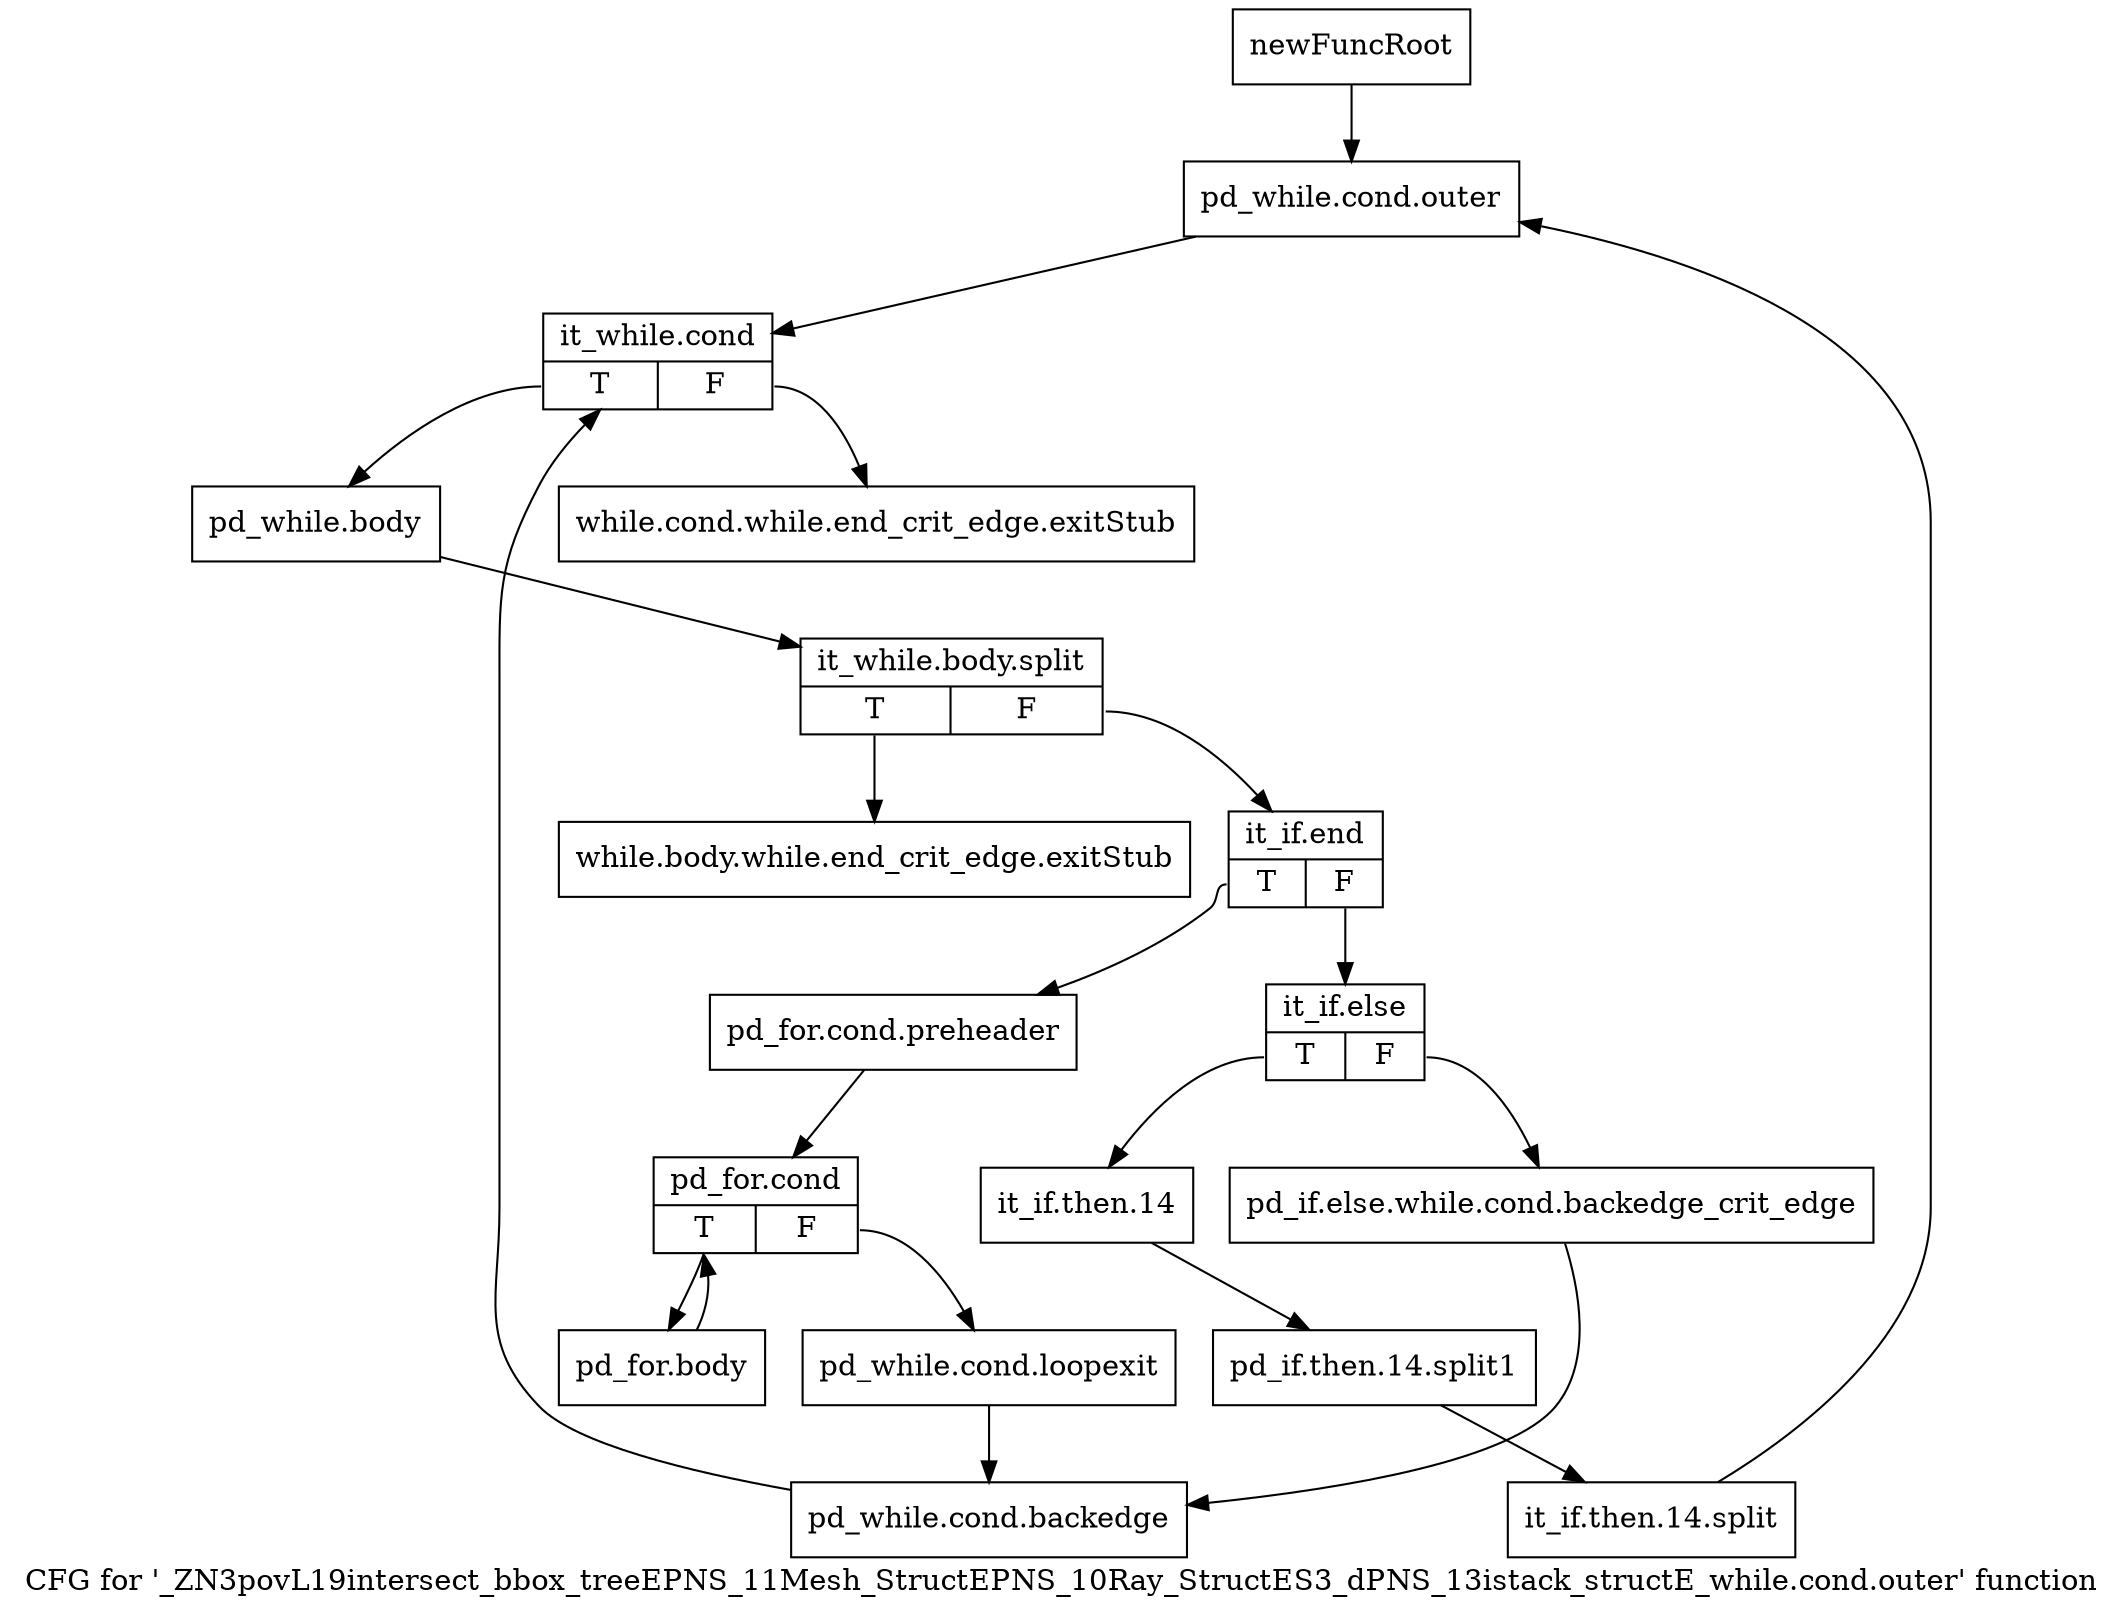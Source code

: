 digraph "CFG for '_ZN3povL19intersect_bbox_treeEPNS_11Mesh_StructEPNS_10Ray_StructES3_dPNS_13istack_structE_while.cond.outer' function" {
	label="CFG for '_ZN3povL19intersect_bbox_treeEPNS_11Mesh_StructEPNS_10Ray_StructES3_dPNS_13istack_structE_while.cond.outer' function";

	Node0x26b05e0 [shape=record,label="{newFuncRoot}"];
	Node0x26b05e0 -> Node0x26b06d0;
	Node0x26b0630 [shape=record,label="{while.cond.while.end_crit_edge.exitStub}"];
	Node0x26b0680 [shape=record,label="{while.body.while.end_crit_edge.exitStub}"];
	Node0x26b06d0 [shape=record,label="{pd_while.cond.outer}"];
	Node0x26b06d0 -> Node0x26b0720;
	Node0x26b0720 [shape=record,label="{it_while.cond|{<s0>T|<s1>F}}"];
	Node0x26b0720:s0 -> Node0x26b0770;
	Node0x26b0720:s1 -> Node0x26b0630;
	Node0x26b0770 [shape=record,label="{pd_while.body}"];
	Node0x26b0770 -> Node0x37f7fe0;
	Node0x37f7fe0 [shape=record,label="{it_while.body.split|{<s0>T|<s1>F}}"];
	Node0x37f7fe0:s0 -> Node0x26b0680;
	Node0x37f7fe0:s1 -> Node0x26b07c0;
	Node0x26b07c0 [shape=record,label="{it_if.end|{<s0>T|<s1>F}}"];
	Node0x26b07c0:s0 -> Node0x26b0900;
	Node0x26b07c0:s1 -> Node0x26b0810;
	Node0x26b0810 [shape=record,label="{it_if.else|{<s0>T|<s1>F}}"];
	Node0x26b0810:s0 -> Node0x26b08b0;
	Node0x26b0810:s1 -> Node0x26b0860;
	Node0x26b0860 [shape=record,label="{pd_if.else.while.cond.backedge_crit_edge}"];
	Node0x26b0860 -> Node0x26b09f0;
	Node0x26b08b0 [shape=record,label="{it_if.then.14}"];
	Node0x26b08b0 -> Node0x37f7d60;
	Node0x37f7d60 [shape=record,label="{pd_if.then.14.split1}"];
	Node0x37f7d60 -> Node0x37f7f40;
	Node0x37f7f40 [shape=record,label="{it_if.then.14.split}"];
	Node0x37f7f40 -> Node0x26b06d0;
	Node0x26b0900 [shape=record,label="{pd_for.cond.preheader}"];
	Node0x26b0900 -> Node0x26b0950;
	Node0x26b0950 [shape=record,label="{pd_for.cond|{<s0>T|<s1>F}}"];
	Node0x26b0950:s0 -> Node0x26b0a40;
	Node0x26b0950:s1 -> Node0x26b09a0;
	Node0x26b09a0 [shape=record,label="{pd_while.cond.loopexit}"];
	Node0x26b09a0 -> Node0x26b09f0;
	Node0x26b09f0 [shape=record,label="{pd_while.cond.backedge}"];
	Node0x26b09f0 -> Node0x26b0720;
	Node0x26b0a40 [shape=record,label="{pd_for.body}"];
	Node0x26b0a40 -> Node0x26b0950;
}
